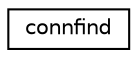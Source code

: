 digraph "Graphical Class Hierarchy"
{
  edge [fontname="Helvetica",fontsize="10",labelfontname="Helvetica",labelfontsize="10"];
  node [fontname="Helvetica",fontsize="10",shape=record];
  rankdir="LR";
  Node0 [label="connfind",height=0.2,width=0.4,color="black", fillcolor="white", style="filled",URL="$structconnfind.html"];
}
